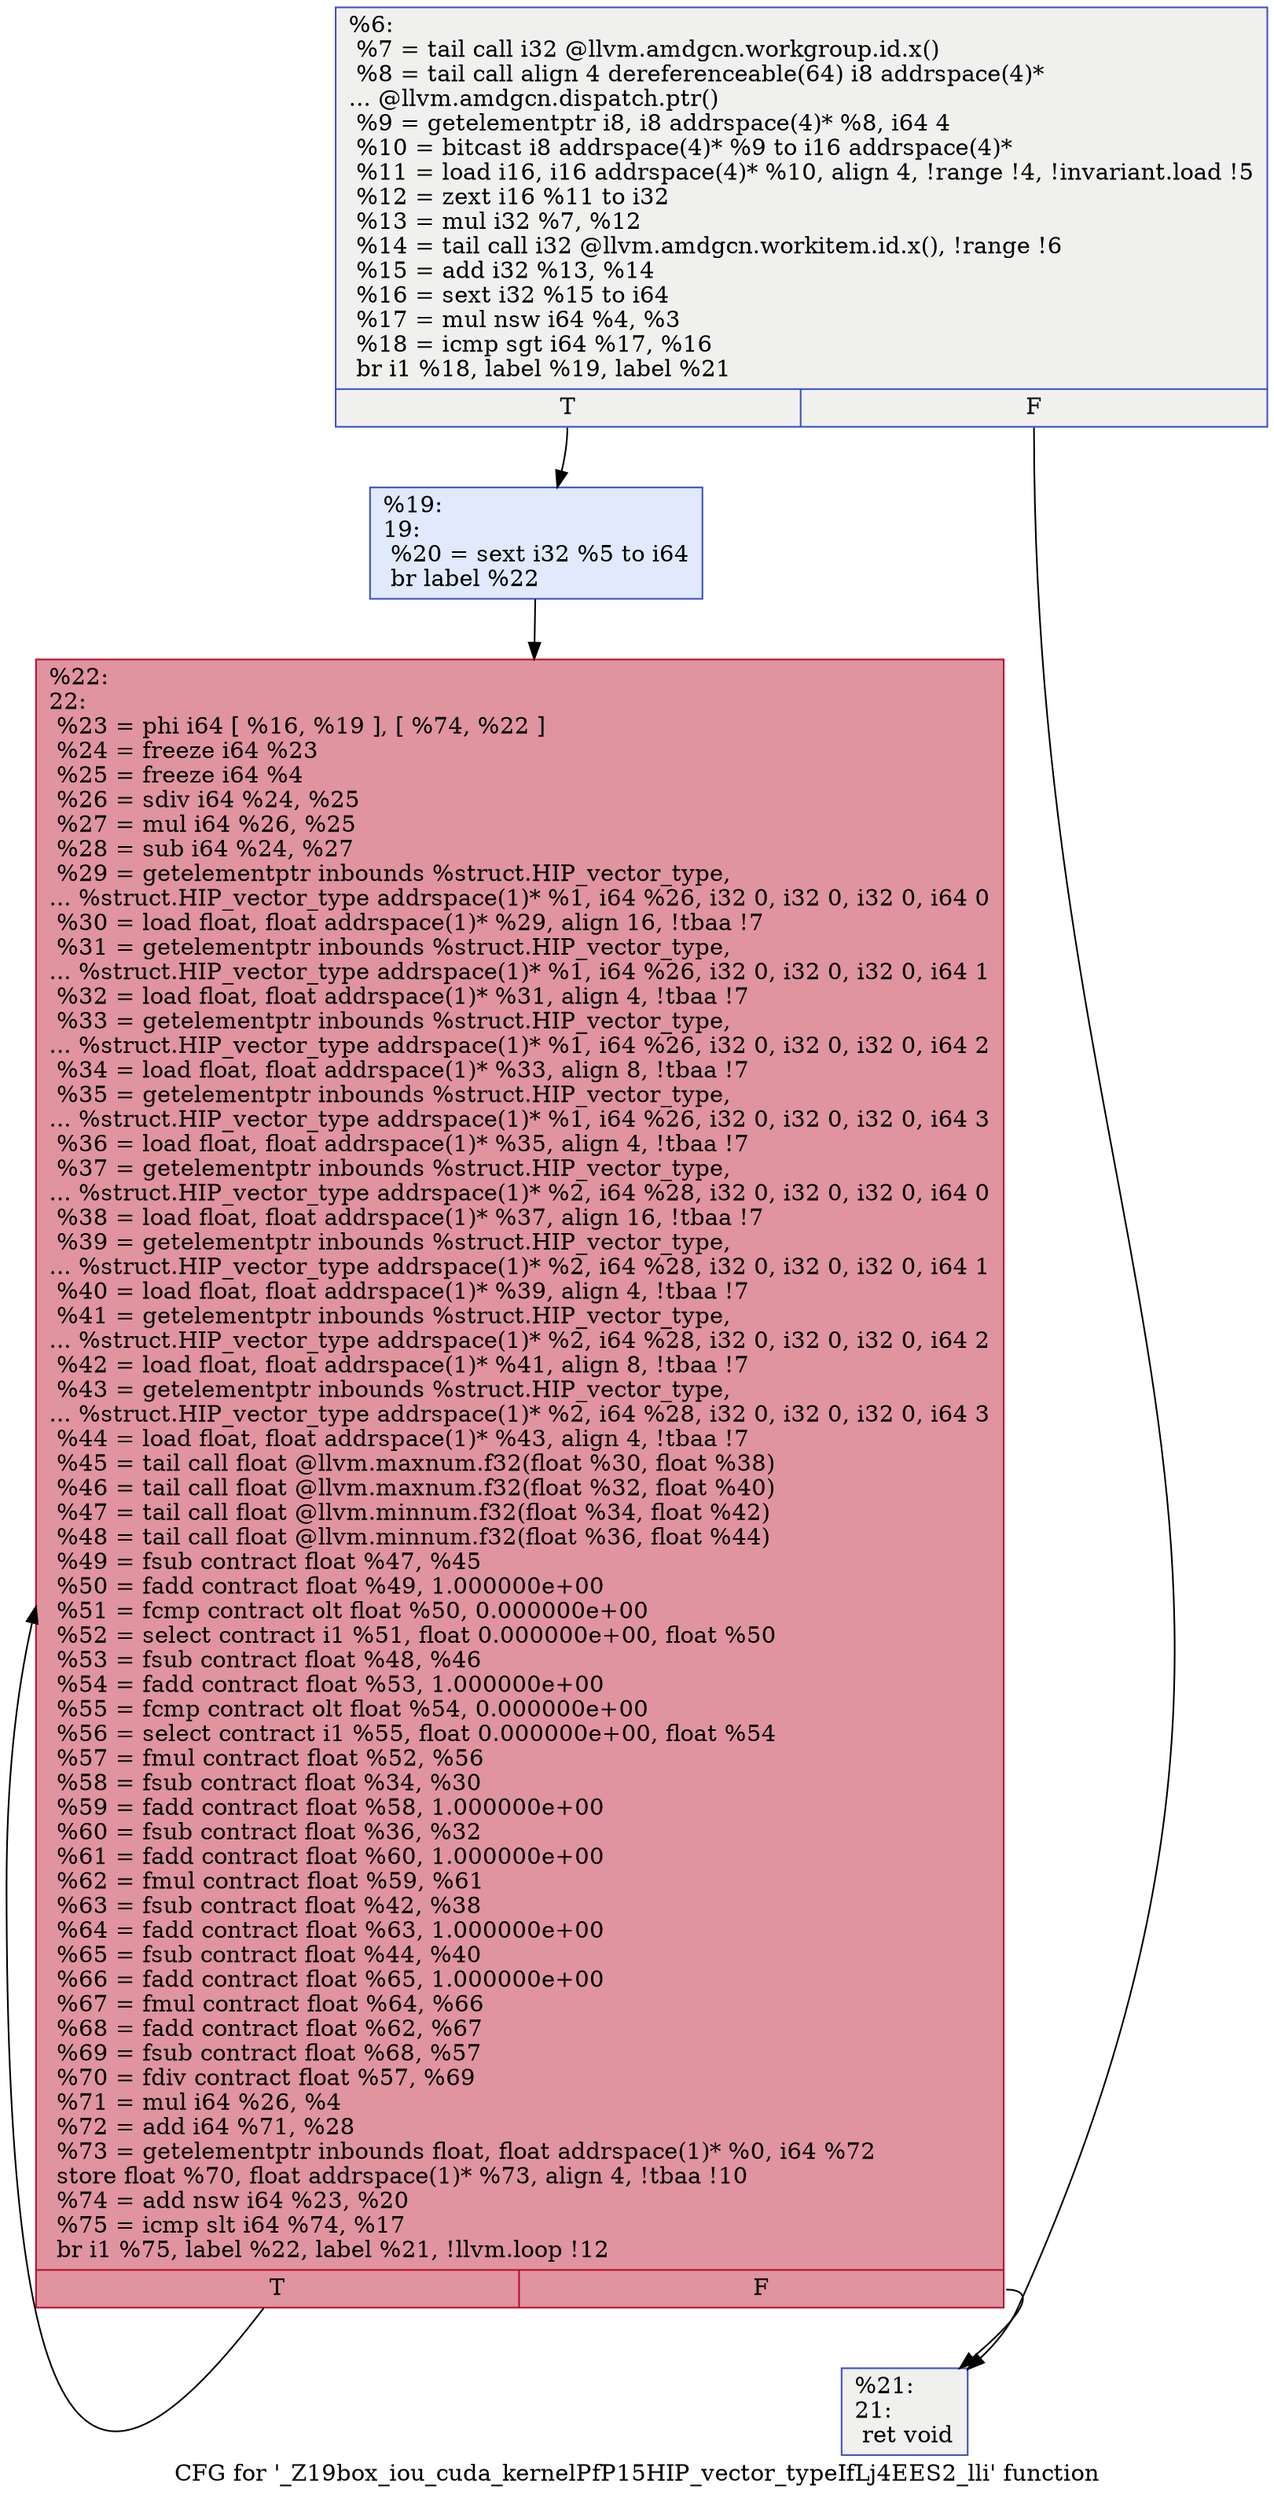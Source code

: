 digraph "CFG for '_Z19box_iou_cuda_kernelPfP15HIP_vector_typeIfLj4EES2_lli' function" {
	label="CFG for '_Z19box_iou_cuda_kernelPfP15HIP_vector_typeIfLj4EES2_lli' function";

	Node0x6220880 [shape=record,color="#3d50c3ff", style=filled, fillcolor="#dedcdb70",label="{%6:\l  %7 = tail call i32 @llvm.amdgcn.workgroup.id.x()\l  %8 = tail call align 4 dereferenceable(64) i8 addrspace(4)*\l... @llvm.amdgcn.dispatch.ptr()\l  %9 = getelementptr i8, i8 addrspace(4)* %8, i64 4\l  %10 = bitcast i8 addrspace(4)* %9 to i16 addrspace(4)*\l  %11 = load i16, i16 addrspace(4)* %10, align 4, !range !4, !invariant.load !5\l  %12 = zext i16 %11 to i32\l  %13 = mul i32 %7, %12\l  %14 = tail call i32 @llvm.amdgcn.workitem.id.x(), !range !6\l  %15 = add i32 %13, %14\l  %16 = sext i32 %15 to i64\l  %17 = mul nsw i64 %4, %3\l  %18 = icmp sgt i64 %17, %16\l  br i1 %18, label %19, label %21\l|{<s0>T|<s1>F}}"];
	Node0x6220880:s0 -> Node0x6222880;
	Node0x6220880:s1 -> Node0x6222910;
	Node0x6222880 [shape=record,color="#3d50c3ff", style=filled, fillcolor="#b9d0f970",label="{%19:\l19:                                               \l  %20 = sext i32 %5 to i64\l  br label %22\l}"];
	Node0x6222880 -> Node0x6222ac0;
	Node0x6222910 [shape=record,color="#3d50c3ff", style=filled, fillcolor="#dedcdb70",label="{%21:\l21:                                               \l  ret void\l}"];
	Node0x6222ac0 [shape=record,color="#b70d28ff", style=filled, fillcolor="#b70d2870",label="{%22:\l22:                                               \l  %23 = phi i64 [ %16, %19 ], [ %74, %22 ]\l  %24 = freeze i64 %23\l  %25 = freeze i64 %4\l  %26 = sdiv i64 %24, %25\l  %27 = mul i64 %26, %25\l  %28 = sub i64 %24, %27\l  %29 = getelementptr inbounds %struct.HIP_vector_type,\l... %struct.HIP_vector_type addrspace(1)* %1, i64 %26, i32 0, i32 0, i32 0, i64 0\l  %30 = load float, float addrspace(1)* %29, align 16, !tbaa !7\l  %31 = getelementptr inbounds %struct.HIP_vector_type,\l... %struct.HIP_vector_type addrspace(1)* %1, i64 %26, i32 0, i32 0, i32 0, i64 1\l  %32 = load float, float addrspace(1)* %31, align 4, !tbaa !7\l  %33 = getelementptr inbounds %struct.HIP_vector_type,\l... %struct.HIP_vector_type addrspace(1)* %1, i64 %26, i32 0, i32 0, i32 0, i64 2\l  %34 = load float, float addrspace(1)* %33, align 8, !tbaa !7\l  %35 = getelementptr inbounds %struct.HIP_vector_type,\l... %struct.HIP_vector_type addrspace(1)* %1, i64 %26, i32 0, i32 0, i32 0, i64 3\l  %36 = load float, float addrspace(1)* %35, align 4, !tbaa !7\l  %37 = getelementptr inbounds %struct.HIP_vector_type,\l... %struct.HIP_vector_type addrspace(1)* %2, i64 %28, i32 0, i32 0, i32 0, i64 0\l  %38 = load float, float addrspace(1)* %37, align 16, !tbaa !7\l  %39 = getelementptr inbounds %struct.HIP_vector_type,\l... %struct.HIP_vector_type addrspace(1)* %2, i64 %28, i32 0, i32 0, i32 0, i64 1\l  %40 = load float, float addrspace(1)* %39, align 4, !tbaa !7\l  %41 = getelementptr inbounds %struct.HIP_vector_type,\l... %struct.HIP_vector_type addrspace(1)* %2, i64 %28, i32 0, i32 0, i32 0, i64 2\l  %42 = load float, float addrspace(1)* %41, align 8, !tbaa !7\l  %43 = getelementptr inbounds %struct.HIP_vector_type,\l... %struct.HIP_vector_type addrspace(1)* %2, i64 %28, i32 0, i32 0, i32 0, i64 3\l  %44 = load float, float addrspace(1)* %43, align 4, !tbaa !7\l  %45 = tail call float @llvm.maxnum.f32(float %30, float %38)\l  %46 = tail call float @llvm.maxnum.f32(float %32, float %40)\l  %47 = tail call float @llvm.minnum.f32(float %34, float %42)\l  %48 = tail call float @llvm.minnum.f32(float %36, float %44)\l  %49 = fsub contract float %47, %45\l  %50 = fadd contract float %49, 1.000000e+00\l  %51 = fcmp contract olt float %50, 0.000000e+00\l  %52 = select contract i1 %51, float 0.000000e+00, float %50\l  %53 = fsub contract float %48, %46\l  %54 = fadd contract float %53, 1.000000e+00\l  %55 = fcmp contract olt float %54, 0.000000e+00\l  %56 = select contract i1 %55, float 0.000000e+00, float %54\l  %57 = fmul contract float %52, %56\l  %58 = fsub contract float %34, %30\l  %59 = fadd contract float %58, 1.000000e+00\l  %60 = fsub contract float %36, %32\l  %61 = fadd contract float %60, 1.000000e+00\l  %62 = fmul contract float %59, %61\l  %63 = fsub contract float %42, %38\l  %64 = fadd contract float %63, 1.000000e+00\l  %65 = fsub contract float %44, %40\l  %66 = fadd contract float %65, 1.000000e+00\l  %67 = fmul contract float %64, %66\l  %68 = fadd contract float %62, %67\l  %69 = fsub contract float %68, %57\l  %70 = fdiv contract float %57, %69\l  %71 = mul i64 %26, %4\l  %72 = add i64 %71, %28\l  %73 = getelementptr inbounds float, float addrspace(1)* %0, i64 %72\l  store float %70, float addrspace(1)* %73, align 4, !tbaa !10\l  %74 = add nsw i64 %23, %20\l  %75 = icmp slt i64 %74, %17\l  br i1 %75, label %22, label %21, !llvm.loop !12\l|{<s0>T|<s1>F}}"];
	Node0x6222ac0:s0 -> Node0x6222ac0;
	Node0x6222ac0:s1 -> Node0x6222910;
}
